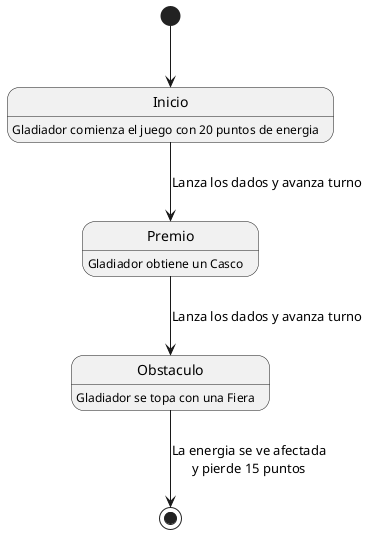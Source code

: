 @startuml

[*] --> Inicio
Inicio : Gladiador comienza el juego con 20 puntos de energia

Inicio -down-> Premio : Lanza los dados y avanza turno
Premio : Gladiador obtiene un Casco

Premio -down-> Obstaculo : Lanza los dados y avanza turno
Obstaculo : Gladiador se topa con una Fiera

Obstaculo -down-> [*] : La energia se ve afectada\ny pierde 15 puntos

@enduml
